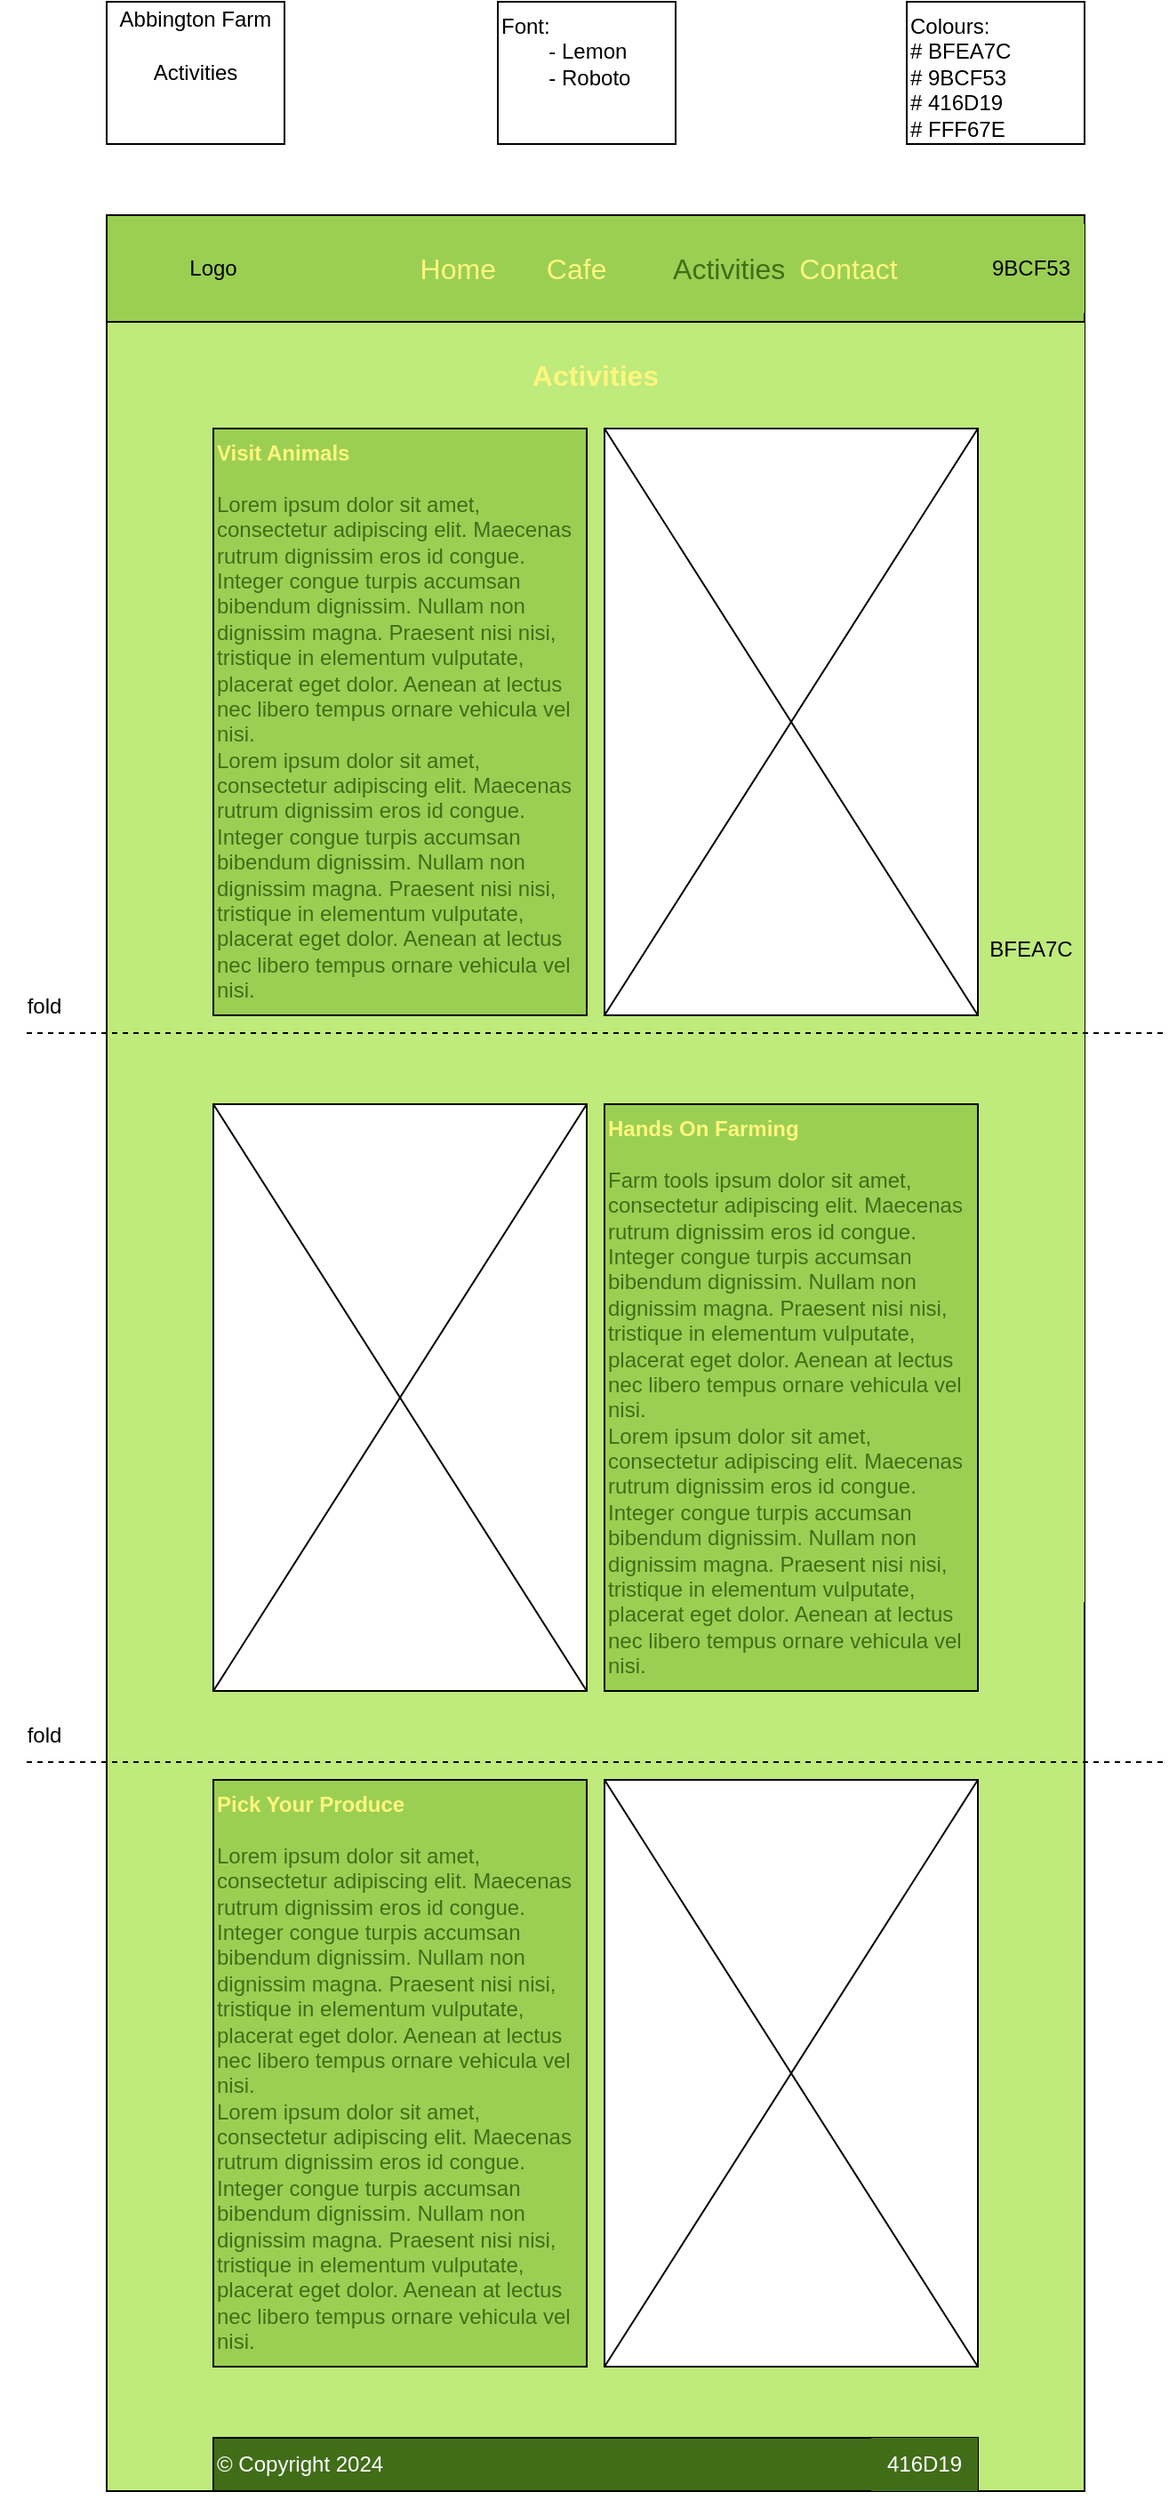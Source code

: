 <mxfile version="23.1.5" type="device">
  <diagram name="Page-1" id="TmDt9XGM6VzQtZlpyaEq">
    <mxGraphModel dx="1981" dy="1154" grid="1" gridSize="10" guides="1" tooltips="1" connect="1" arrows="1" fold="1" page="1" pageScale="1" pageWidth="827" pageHeight="1169" math="0" shadow="0">
      <root>
        <mxCell id="0" />
        <mxCell id="1" parent="0" />
        <mxCell id="0ws95KaB-2t9atwoKgnw-3" value="Font:&lt;br&gt;&lt;span style=&quot;white-space: pre;&quot;&gt;&#x9;&lt;/span&gt;- Lemon&lt;br&gt;&lt;span style=&quot;white-space: pre;&quot;&gt;&#x9;&lt;/span&gt;- Roboto" style="rounded=0;whiteSpace=wrap;html=1;align=left;verticalAlign=top;fontStyle=0" vertex="1" parent="1">
          <mxGeometry x="320" y="40" width="100" height="80" as="geometry" />
        </mxCell>
        <mxCell id="0ws95KaB-2t9atwoKgnw-4" value="Colours:&lt;span style=&quot;&quot;&gt; &lt;br&gt;# BFEA7C&lt;br&gt;# 9BCF53&lt;br&gt;# 416D19&lt;br&gt;# FFF67E&lt;br&gt;&lt;/span&gt;" style="rounded=0;whiteSpace=wrap;html=1;align=left;verticalAlign=top;fontStyle=0" vertex="1" parent="1">
          <mxGeometry x="550" y="40" width="100" height="80" as="geometry" />
        </mxCell>
        <mxCell id="0ws95KaB-2t9atwoKgnw-5" value="" style="group" vertex="1" connectable="0" parent="1">
          <mxGeometry x="100" y="40" width="100" height="80" as="geometry" />
        </mxCell>
        <mxCell id="0ws95KaB-2t9atwoKgnw-1" value="Activities" style="rounded=0;whiteSpace=wrap;html=1;align=center;verticalAlign=middle;" vertex="1" parent="0ws95KaB-2t9atwoKgnw-5">
          <mxGeometry width="100" height="80" as="geometry" />
        </mxCell>
        <mxCell id="0ws95KaB-2t9atwoKgnw-2" value="Abbington Farm" style="rounded=0;whiteSpace=wrap;html=1;strokeColor=none;fillColor=none;" vertex="1" parent="0ws95KaB-2t9atwoKgnw-5">
          <mxGeometry x="5" width="90" height="20" as="geometry" />
        </mxCell>
        <mxCell id="0ws95KaB-2t9atwoKgnw-23" value="" style="rounded=0;whiteSpace=wrap;html=1;fillColor=#BFEA7C;" vertex="1" parent="1">
          <mxGeometry x="100" y="220" width="550" height="1220" as="geometry" />
        </mxCell>
        <mxCell id="0ws95KaB-2t9atwoKgnw-8" value="B&lt;span style=&quot;&quot;&gt;FEA7C&lt;/span&gt;&lt;div&gt;&lt;br/&gt;&lt;/div&gt;" style="rounded=0;whiteSpace=wrap;html=1;strokeColor=none;fillColor=#BFEA7C;" vertex="1" parent="1">
          <mxGeometry x="590" y="220" width="60" height="720" as="geometry" />
        </mxCell>
        <mxCell id="0ws95KaB-2t9atwoKgnw-9" value="&lt;div align=&quot;left&quot; style=&quot;font-size: 16px;&quot;&gt;&lt;font color=&quot;#fff67e&quot; style=&quot;font-size: 16px;&quot;&gt;&lt;span style=&quot;white-space: pre;&quot;&gt;&#x9;&lt;/span&gt;&lt;span style=&quot;white-space: pre;&quot;&gt;&#x9;&lt;/span&gt;&lt;/font&gt;&lt;font color=&quot;#fff67e&quot; style=&quot;font-size: 16px;&quot;&gt;Home&lt;/font&gt;&lt;font color=&quot;#fff67e&quot; style=&quot;font-size: 16px;&quot;&gt; &lt;span style=&quot;white-space: pre;&quot;&gt;&#x9;&lt;/span&gt;&lt;/font&gt;&lt;font color=&quot;#fff67e&quot; style=&quot;font-size: 16px;&quot;&gt;Cafe&lt;/font&gt;&lt;font color=&quot;#fff67e&quot; style=&quot;font-size: 16px;&quot;&gt; &lt;span style=&quot;white-space: pre;&quot;&gt;&#x9;&lt;/span&gt;&lt;/font&gt;&lt;font style=&quot;font-size: 16px;&quot;&gt;Activities &lt;span style=&quot;white-space: pre;&quot;&gt;&#x9;&lt;/span&gt;&lt;/font&gt;&lt;font color=&quot;#fff67e&quot; style=&quot;font-size: 16px;&quot;&gt;Contact&lt;br style=&quot;font-size: 16px;&quot;&gt;&lt;/font&gt;&lt;/div&gt;" style="rounded=0;whiteSpace=wrap;html=1;fillColor=#9BCF53;fontSize=16;fontColor=#416D19;" vertex="1" parent="1">
          <mxGeometry x="100" y="160" width="550" height="60" as="geometry" />
        </mxCell>
        <mxCell id="0ws95KaB-2t9atwoKgnw-10" value="Logo" style="rounded=0;whiteSpace=wrap;html=1;strokeColor=none;fillColor=none;" vertex="1" parent="1">
          <mxGeometry x="100" y="160" width="120" height="60" as="geometry" />
        </mxCell>
        <mxCell id="0ws95KaB-2t9atwoKgnw-19" value="&lt;font color=&quot;#fff67e&quot;&gt;&lt;b&gt;Hands On Farming&lt;/b&gt;&lt;br&gt;&lt;br&gt;&lt;/font&gt;&lt;font color=&quot;#416d19&quot;&gt;Farm tools ipsum dolor sit amet, consectetur adipiscing elit. Maecenas rutrum &lt;/font&gt;&lt;font color=&quot;#416d19&quot;&gt;dignissim eros id congue. Integer congue turpis accumsan bibendum &lt;/font&gt;&lt;font color=&quot;#416d19&quot;&gt;dignissim. Nullam non dignissim magna. Praesent nisi nisi, tristique in &lt;/font&gt;&lt;font color=&quot;#416d19&quot;&gt;elementum vulputate, placerat eget dolor. Aenean at lectus nec libero &lt;/font&gt;&lt;font color=&quot;#416d19&quot;&gt;tempus ornare vehicula vel nisi.&lt;br&gt;&lt;/font&gt;&lt;font color=&quot;#416d19&quot;&gt;Lorem ipsum dolor sit amet, consectetur adipiscing elit. Maecenas rutrum &lt;/font&gt;&lt;font color=&quot;#416d19&quot;&gt;dignissim eros id congue. Integer congue turpis accumsan bibendum &lt;/font&gt;&lt;font color=&quot;#416d19&quot;&gt;dignissim. Nullam non dignissim magna. Praesent nisi nisi, tristique in &lt;/font&gt;&lt;font color=&quot;#416d19&quot;&gt;elementum vulputate, placerat eget dolor. Aenean at lectus nec libero &lt;/font&gt;&lt;font color=&quot;#416d19&quot;&gt;tempus ornare vehicula vel nisi.&lt;/font&gt;" style="rounded=0;whiteSpace=wrap;html=1;verticalAlign=top;align=left;fillColor=#9BCF53;" vertex="1" parent="1">
          <mxGeometry x="380" y="660" width="210" height="330" as="geometry" />
        </mxCell>
        <mxCell id="0ws95KaB-2t9atwoKgnw-22" value="&lt;p&gt;&lt;font color=&quot;#ffffff&quot;&gt;© Copyright 2024&lt;/font&gt;&lt;/p&gt;" style="rounded=0;whiteSpace=wrap;html=1;verticalAlign=middle;align=left;fillColor=#416D19;" vertex="1" parent="1">
          <mxGeometry x="160" y="1410" width="430" height="30" as="geometry" />
        </mxCell>
        <mxCell id="0ws95KaB-2t9atwoKgnw-25" value="9BCF53" style="rounded=0;whiteSpace=wrap;html=1;fillColor=#9BCF53;strokeColor=none;" vertex="1" parent="1">
          <mxGeometry x="590" y="165" width="60" height="50" as="geometry" />
        </mxCell>
        <mxCell id="0ws95KaB-2t9atwoKgnw-26" value="&lt;font color=&quot;#ffffff&quot;&gt;416D19&lt;/font&gt;" style="rounded=0;whiteSpace=wrap;html=1;fillColor=#416D19;strokeColor=none;" vertex="1" parent="1">
          <mxGeometry x="530" y="1410" width="60" height="30" as="geometry" />
        </mxCell>
        <mxCell id="0ws95KaB-2t9atwoKgnw-32" value="" style="endArrow=none;dashed=1;html=1;rounded=0;" edge="1" parent="1">
          <mxGeometry width="50" height="50" relative="1" as="geometry">
            <mxPoint x="55" y="620" as="sourcePoint" />
            <mxPoint x="695" y="620" as="targetPoint" />
          </mxGeometry>
        </mxCell>
        <mxCell id="0ws95KaB-2t9atwoKgnw-33" value="fold" style="rounded=0;whiteSpace=wrap;html=1;strokeColor=none;fillColor=none;" vertex="1" parent="1">
          <mxGeometry x="40" y="590" width="50" height="30" as="geometry" />
        </mxCell>
        <mxCell id="0ws95KaB-2t9atwoKgnw-34" value="&lt;font style=&quot;font-size: 16px;&quot; color=&quot;#fff67e&quot;&gt;&lt;b style=&quot;font-size: 16px;&quot;&gt;Activities&lt;/b&gt;&lt;/font&gt;" style="rounded=0;whiteSpace=wrap;html=1;verticalAlign=middle;fillColor=#BFEA7C;strokeColor=none;fontSize=16;" vertex="1" parent="1">
          <mxGeometry x="160" y="230" width="430" height="40" as="geometry" />
        </mxCell>
        <mxCell id="0ws95KaB-2t9atwoKgnw-35" value="&lt;font color=&quot;#fff67e&quot;&gt;&lt;b&gt;Visit Animals&lt;/b&gt;&lt;br&gt;&lt;br&gt;&lt;/font&gt;&lt;font color=&quot;#416d19&quot;&gt;Lorem ipsum dolor sit amet, consectetur adipiscing elit. Maecenas rutrum &lt;/font&gt;&lt;font color=&quot;#416d19&quot;&gt;dignissim eros id congue. Integer congue turpis accumsan bibendum &lt;/font&gt;&lt;font color=&quot;#416d19&quot;&gt;dignissim. Nullam non dignissim magna. Praesent nisi nisi, tristique in &lt;/font&gt;&lt;font color=&quot;#416d19&quot;&gt;elementum vulputate, placerat eget dolor. Aenean at lectus nec libero &lt;/font&gt;&lt;font color=&quot;#416d19&quot;&gt;tempus ornare vehicula vel nisi.&lt;br&gt;&lt;/font&gt;&lt;font color=&quot;#416d19&quot;&gt;Lorem ipsum dolor sit amet, consectetur adipiscing elit. Maecenas rutrum &lt;/font&gt;&lt;font color=&quot;#416d19&quot;&gt;dignissim eros id congue. Integer congue turpis accumsan bibendum &lt;/font&gt;&lt;font color=&quot;#416d19&quot;&gt;dignissim. Nullam non dignissim magna. Praesent nisi nisi, tristique in &lt;/font&gt;&lt;font color=&quot;#416d19&quot;&gt;elementum vulputate, placerat eget dolor. Aenean at lectus nec libero &lt;/font&gt;&lt;font color=&quot;#416d19&quot;&gt;tempus ornare vehicula vel nisi.&lt;/font&gt;" style="rounded=0;whiteSpace=wrap;html=1;verticalAlign=top;align=left;fillColor=#9BCF53;" vertex="1" parent="1">
          <mxGeometry x="160" y="280" width="210" height="330" as="geometry" />
        </mxCell>
        <mxCell id="0ws95KaB-2t9atwoKgnw-37" value="" style="group" vertex="1" connectable="0" parent="1">
          <mxGeometry x="380" y="280" width="210" height="330" as="geometry" />
        </mxCell>
        <mxCell id="0ws95KaB-2t9atwoKgnw-27" value="" style="rounded=0;whiteSpace=wrap;html=1;" vertex="1" parent="0ws95KaB-2t9atwoKgnw-37">
          <mxGeometry width="210" height="330" as="geometry" />
        </mxCell>
        <mxCell id="0ws95KaB-2t9atwoKgnw-28" value="" style="endArrow=none;html=1;rounded=0;exitX=0;exitY=0;exitDx=0;exitDy=0;entryX=1;entryY=1;entryDx=0;entryDy=0;" edge="1" parent="0ws95KaB-2t9atwoKgnw-37" source="0ws95KaB-2t9atwoKgnw-27" target="0ws95KaB-2t9atwoKgnw-27">
          <mxGeometry width="50" height="50" relative="1" as="geometry">
            <mxPoint x="-40" y="230" as="sourcePoint" />
            <mxPoint x="10" y="180" as="targetPoint" />
          </mxGeometry>
        </mxCell>
        <mxCell id="0ws95KaB-2t9atwoKgnw-29" value="" style="endArrow=none;html=1;rounded=0;exitX=0;exitY=1;exitDx=0;exitDy=0;entryX=1;entryY=0;entryDx=0;entryDy=0;" edge="1" parent="0ws95KaB-2t9atwoKgnw-37" source="0ws95KaB-2t9atwoKgnw-27" target="0ws95KaB-2t9atwoKgnw-27">
          <mxGeometry width="50" height="50" relative="1" as="geometry">
            <mxPoint x="-290.0" y="320" as="sourcePoint" />
            <mxPoint x="150" y="330" as="targetPoint" />
          </mxGeometry>
        </mxCell>
        <mxCell id="0ws95KaB-2t9atwoKgnw-38" value="" style="group" vertex="1" connectable="0" parent="1">
          <mxGeometry x="160" y="660" width="210" height="330" as="geometry" />
        </mxCell>
        <mxCell id="0ws95KaB-2t9atwoKgnw-39" value="" style="rounded=0;whiteSpace=wrap;html=1;" vertex="1" parent="0ws95KaB-2t9atwoKgnw-38">
          <mxGeometry width="210" height="330" as="geometry" />
        </mxCell>
        <mxCell id="0ws95KaB-2t9atwoKgnw-40" value="" style="endArrow=none;html=1;rounded=0;exitX=0;exitY=0;exitDx=0;exitDy=0;entryX=1;entryY=1;entryDx=0;entryDy=0;" edge="1" parent="0ws95KaB-2t9atwoKgnw-38" source="0ws95KaB-2t9atwoKgnw-39" target="0ws95KaB-2t9atwoKgnw-39">
          <mxGeometry width="50" height="50" relative="1" as="geometry">
            <mxPoint x="-40" y="230" as="sourcePoint" />
            <mxPoint x="10" y="180" as="targetPoint" />
          </mxGeometry>
        </mxCell>
        <mxCell id="0ws95KaB-2t9atwoKgnw-41" value="" style="endArrow=none;html=1;rounded=0;exitX=0;exitY=1;exitDx=0;exitDy=0;entryX=1;entryY=0;entryDx=0;entryDy=0;" edge="1" parent="0ws95KaB-2t9atwoKgnw-38" source="0ws95KaB-2t9atwoKgnw-39" target="0ws95KaB-2t9atwoKgnw-39">
          <mxGeometry width="50" height="50" relative="1" as="geometry">
            <mxPoint x="-290.0" y="320" as="sourcePoint" />
            <mxPoint x="150" y="330" as="targetPoint" />
          </mxGeometry>
        </mxCell>
        <mxCell id="0ws95KaB-2t9atwoKgnw-43" value="" style="group" vertex="1" connectable="0" parent="1">
          <mxGeometry x="380" y="1040" width="210" height="330" as="geometry" />
        </mxCell>
        <mxCell id="0ws95KaB-2t9atwoKgnw-44" value="" style="rounded=0;whiteSpace=wrap;html=1;" vertex="1" parent="0ws95KaB-2t9atwoKgnw-43">
          <mxGeometry width="210" height="330" as="geometry" />
        </mxCell>
        <mxCell id="0ws95KaB-2t9atwoKgnw-45" value="" style="endArrow=none;html=1;rounded=0;exitX=0;exitY=0;exitDx=0;exitDy=0;entryX=1;entryY=1;entryDx=0;entryDy=0;" edge="1" parent="0ws95KaB-2t9atwoKgnw-43" source="0ws95KaB-2t9atwoKgnw-44" target="0ws95KaB-2t9atwoKgnw-44">
          <mxGeometry width="50" height="50" relative="1" as="geometry">
            <mxPoint x="-40" y="230" as="sourcePoint" />
            <mxPoint x="10" y="180" as="targetPoint" />
          </mxGeometry>
        </mxCell>
        <mxCell id="0ws95KaB-2t9atwoKgnw-46" value="" style="endArrow=none;html=1;rounded=0;exitX=0;exitY=1;exitDx=0;exitDy=0;entryX=1;entryY=0;entryDx=0;entryDy=0;" edge="1" parent="0ws95KaB-2t9atwoKgnw-43" source="0ws95KaB-2t9atwoKgnw-44" target="0ws95KaB-2t9atwoKgnw-44">
          <mxGeometry width="50" height="50" relative="1" as="geometry">
            <mxPoint x="-290.0" y="320" as="sourcePoint" />
            <mxPoint x="150" y="330" as="targetPoint" />
          </mxGeometry>
        </mxCell>
        <mxCell id="0ws95KaB-2t9atwoKgnw-47" value="&lt;font color=&quot;#fff67e&quot;&gt;&lt;b&gt;Pick Your Produce&lt;/b&gt;&lt;br&gt;&lt;br&gt;&lt;/font&gt;&lt;font color=&quot;#416d19&quot;&gt;Lorem ipsum dolor sit amet, consectetur adipiscing elit. Maecenas rutrum &lt;/font&gt;&lt;font color=&quot;#416d19&quot;&gt;dignissim eros id congue. Integer congue turpis accumsan bibendum &lt;/font&gt;&lt;font color=&quot;#416d19&quot;&gt;dignissim. Nullam non dignissim magna. Praesent nisi nisi, tristique in &lt;/font&gt;&lt;font color=&quot;#416d19&quot;&gt;elementum vulputate, placerat eget dolor. Aenean at lectus nec libero &lt;/font&gt;&lt;font color=&quot;#416d19&quot;&gt;tempus ornare vehicula vel nisi.&lt;br&gt;&lt;/font&gt;&lt;font color=&quot;#416d19&quot;&gt;Lorem ipsum dolor sit amet, consectetur adipiscing elit. Maecenas rutrum &lt;/font&gt;&lt;font color=&quot;#416d19&quot;&gt;dignissim eros id congue. Integer congue turpis accumsan bibendum &lt;/font&gt;&lt;font color=&quot;#416d19&quot;&gt;dignissim. Nullam non dignissim magna. Praesent nisi nisi, tristique in &lt;/font&gt;&lt;font color=&quot;#416d19&quot;&gt;elementum vulputate, placerat eget dolor. Aenean at lectus nec libero &lt;/font&gt;&lt;font color=&quot;#416d19&quot;&gt;tempus ornare vehicula vel nisi.&lt;/font&gt;" style="rounded=0;whiteSpace=wrap;html=1;verticalAlign=top;align=left;fillColor=#9BCF53;" vertex="1" parent="1">
          <mxGeometry x="160" y="1040" width="210" height="330" as="geometry" />
        </mxCell>
        <mxCell id="0ws95KaB-2t9atwoKgnw-49" value="" style="endArrow=none;dashed=1;html=1;rounded=0;" edge="1" parent="1" target="0ws95KaB-2t9atwoKgnw-48">
          <mxGeometry width="50" height="50" relative="1" as="geometry">
            <mxPoint x="55" y="1030" as="sourcePoint" />
            <mxPoint x="695" y="1030" as="targetPoint" />
          </mxGeometry>
        </mxCell>
        <mxCell id="0ws95KaB-2t9atwoKgnw-48" value="fold" style="rounded=0;whiteSpace=wrap;html=1;strokeColor=none;fillColor=none;" vertex="1" parent="1">
          <mxGeometry x="40" y="1000" width="50" height="30" as="geometry" />
        </mxCell>
        <mxCell id="0ws95KaB-2t9atwoKgnw-50" value="" style="endArrow=none;dashed=1;html=1;rounded=0;" edge="1" parent="1">
          <mxGeometry width="50" height="50" relative="1" as="geometry">
            <mxPoint x="55" y="1030" as="sourcePoint" />
            <mxPoint x="695" y="1030" as="targetPoint" />
          </mxGeometry>
        </mxCell>
      </root>
    </mxGraphModel>
  </diagram>
</mxfile>
